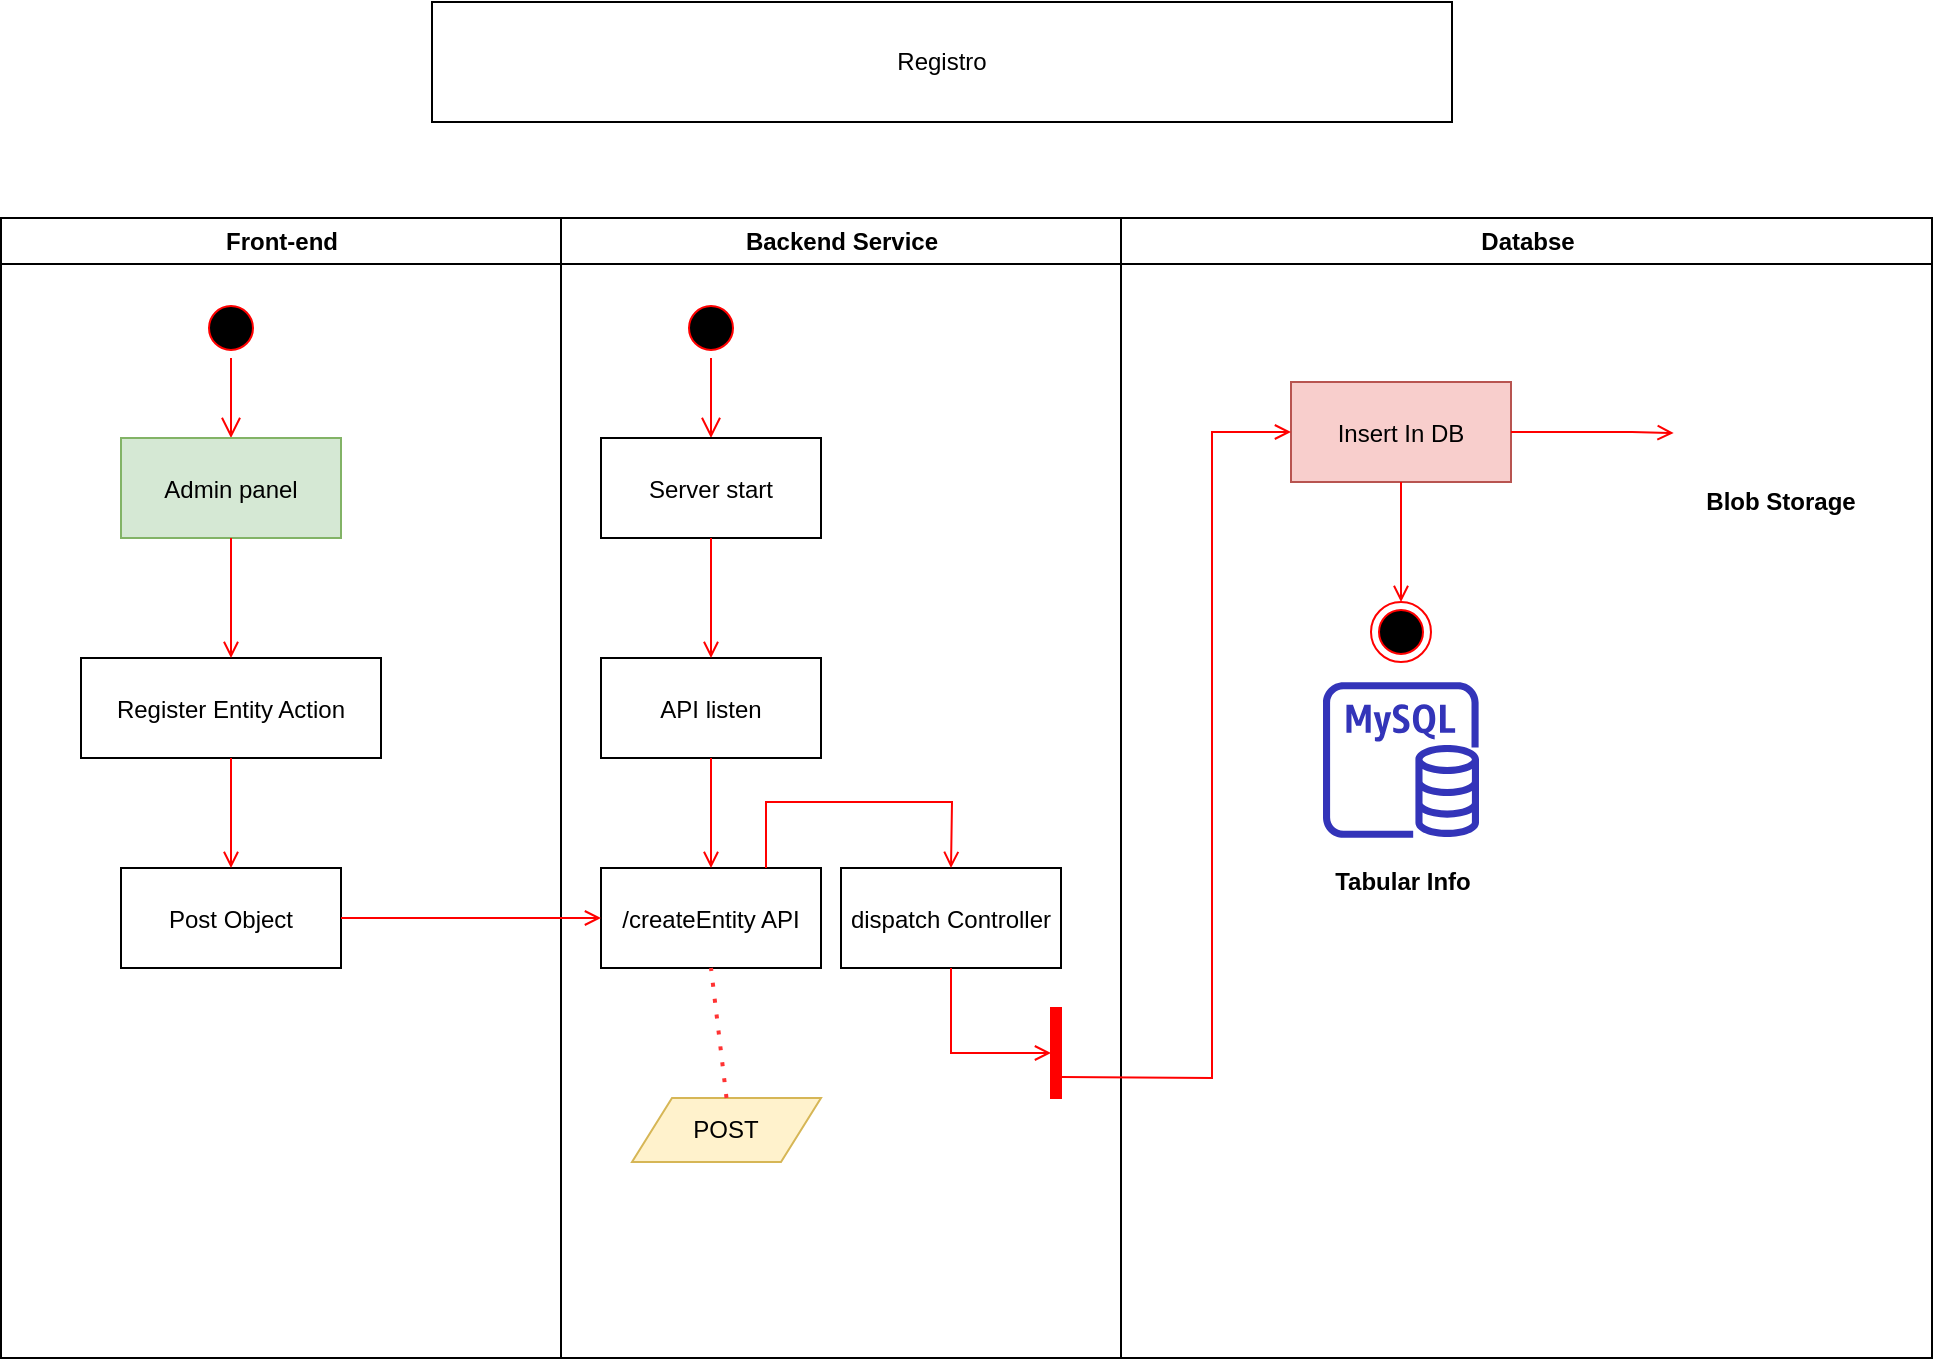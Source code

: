 <mxfile version="14.2.7" type="github">
  <diagram name="Page-1" id="e7e014a7-5840-1c2e-5031-d8a46d1fe8dd">
    <mxGraphModel dx="1123" dy="641" grid="1" gridSize="10" guides="1" tooltips="1" connect="1" arrows="1" fold="1" page="1" pageScale="1" pageWidth="1169" pageHeight="826" background="#ffffff" math="0" shadow="0">
      <root>
        <mxCell id="0" />
        <mxCell id="1" parent="0" />
        <mxCell id="2" value="Front-end" style="swimlane;whiteSpace=wrap" parent="1" vertex="1">
          <mxGeometry x="164.5" y="128" width="280" height="570" as="geometry" />
        </mxCell>
        <mxCell id="5" value="" style="ellipse;shape=startState;fillColor=#000000;strokeColor=#ff0000;" parent="2" vertex="1">
          <mxGeometry x="100" y="40" width="30" height="30" as="geometry" />
        </mxCell>
        <mxCell id="6" value="" style="edgeStyle=elbowEdgeStyle;elbow=horizontal;verticalAlign=bottom;endArrow=open;endSize=8;strokeColor=#FF0000;endFill=1;rounded=0" parent="2" source="5" target="7" edge="1">
          <mxGeometry x="100" y="40" as="geometry">
            <mxPoint x="115" y="110" as="targetPoint" />
          </mxGeometry>
        </mxCell>
        <mxCell id="7" value="Admin panel" style="fillColor=#d5e8d4;strokeColor=#82b366;" parent="2" vertex="1">
          <mxGeometry x="60" y="110" width="110" height="50" as="geometry" />
        </mxCell>
        <mxCell id="8" value="Register Entity Action" style="" parent="2" vertex="1">
          <mxGeometry x="40" y="220" width="150" height="50" as="geometry" />
        </mxCell>
        <mxCell id="9" value="" style="endArrow=open;strokeColor=#FF0000;endFill=1;rounded=0" parent="2" source="7" target="8" edge="1">
          <mxGeometry relative="1" as="geometry" />
        </mxCell>
        <mxCell id="10" value="Post Object" style="" parent="2" vertex="1">
          <mxGeometry x="60" y="325" width="110" height="50" as="geometry" />
        </mxCell>
        <mxCell id="11" value="" style="endArrow=open;strokeColor=#FF0000;endFill=1;rounded=0" parent="2" source="8" target="10" edge="1">
          <mxGeometry relative="1" as="geometry" />
        </mxCell>
        <mxCell id="3" value="Backend Service" style="swimlane;whiteSpace=wrap" parent="1" vertex="1">
          <mxGeometry x="444.5" y="128" width="280" height="570" as="geometry" />
        </mxCell>
        <mxCell id="13" value="" style="ellipse;shape=startState;fillColor=#000000;strokeColor=#ff0000;" parent="3" vertex="1">
          <mxGeometry x="60" y="40" width="30" height="30" as="geometry" />
        </mxCell>
        <mxCell id="14" value="" style="edgeStyle=elbowEdgeStyle;elbow=horizontal;verticalAlign=bottom;endArrow=open;endSize=8;strokeColor=#FF0000;endFill=1;rounded=0" parent="3" source="13" target="15" edge="1">
          <mxGeometry x="40" y="20" as="geometry">
            <mxPoint x="55" y="90" as="targetPoint" />
          </mxGeometry>
        </mxCell>
        <mxCell id="15" value="Server start" style="" parent="3" vertex="1">
          <mxGeometry x="20" y="110" width="110" height="50" as="geometry" />
        </mxCell>
        <mxCell id="16" value="API listen" style="" parent="3" vertex="1">
          <mxGeometry x="20" y="220" width="110" height="50" as="geometry" />
        </mxCell>
        <mxCell id="17" value="" style="endArrow=open;strokeColor=#FF0000;endFill=1;rounded=0" parent="3" source="15" target="16" edge="1">
          <mxGeometry relative="1" as="geometry" />
        </mxCell>
        <mxCell id="18" value="/createEntity API" style="" parent="3" vertex="1">
          <mxGeometry x="20" y="325" width="110" height="50" as="geometry" />
        </mxCell>
        <mxCell id="19" value="" style="endArrow=open;strokeColor=#FF0000;endFill=1;rounded=0" parent="3" source="16" target="18" edge="1">
          <mxGeometry relative="1" as="geometry" />
        </mxCell>
        <mxCell id="30" value="dispatch Controller" style="" parent="3" vertex="1">
          <mxGeometry x="140" y="325" width="110" height="50" as="geometry" />
        </mxCell>
        <mxCell id="34" value="" style="whiteSpace=wrap;strokeColor=#FF0000;fillColor=#FF0000" parent="3" vertex="1">
          <mxGeometry x="245" y="395" width="5" height="45" as="geometry" />
        </mxCell>
        <mxCell id="41" value="" style="edgeStyle=elbowEdgeStyle;elbow=horizontal;entryX=0;entryY=0.5;strokeColor=#FF0000;endArrow=open;endFill=1;rounded=0" parent="3" source="30" target="34" edge="1">
          <mxGeometry width="100" height="100" relative="1" as="geometry">
            <mxPoint x="60" y="480" as="sourcePoint" />
            <mxPoint x="160" y="380" as="targetPoint" />
            <Array as="points">
              <mxPoint x="195" y="400" />
            </Array>
          </mxGeometry>
        </mxCell>
        <mxCell id="wWAJvR4I6tCa3L-ix0OH-42" value="" style="endArrow=open;strokeColor=#FF0000;endFill=1;rounded=0;entryX=0.5;entryY=0;entryDx=0;entryDy=0;exitX=0.75;exitY=0;exitDx=0;exitDy=0;" edge="1" parent="3" source="18" target="30">
          <mxGeometry relative="1" as="geometry">
            <mxPoint x="85" y="280" as="sourcePoint" />
            <mxPoint x="85" y="335" as="targetPoint" />
            <Array as="points">
              <mxPoint x="102.5" y="292" />
              <mxPoint x="195.5" y="292" />
            </Array>
          </mxGeometry>
        </mxCell>
        <mxCell id="wWAJvR4I6tCa3L-ix0OH-48" value="" style="shape=parallelogram;perimeter=parallelogramPerimeter;whiteSpace=wrap;html=1;fixedSize=1;fillColor=#fff2cc;strokeColor=#d6b656;" vertex="1" parent="3">
          <mxGeometry x="35.5" y="440" width="94.5" height="32" as="geometry" />
        </mxCell>
        <mxCell id="wWAJvR4I6tCa3L-ix0OH-49" value="" style="endArrow=none;dashed=1;html=1;dashPattern=1 3;strokeWidth=2;entryX=0.5;entryY=1;entryDx=0;entryDy=0;exitX=0.5;exitY=0;exitDx=0;exitDy=0;strokeColor=#FF3333;" edge="1" parent="3" source="wWAJvR4I6tCa3L-ix0OH-48" target="18">
          <mxGeometry width="50" height="50" relative="1" as="geometry">
            <mxPoint x="55.5" y="442" as="sourcePoint" />
            <mxPoint x="105.5" y="392" as="targetPoint" />
          </mxGeometry>
        </mxCell>
        <mxCell id="wWAJvR4I6tCa3L-ix0OH-50" value="POST" style="text;html=1;strokeColor=none;fillColor=none;align=center;verticalAlign=middle;whiteSpace=wrap;rounded=0;" vertex="1" parent="3">
          <mxGeometry x="62.5" y="446" width="40" height="20" as="geometry" />
        </mxCell>
        <mxCell id="4" value="Databse" style="swimlane;whiteSpace=wrap" parent="1" vertex="1">
          <mxGeometry x="724.5" y="128" width="405.5" height="570" as="geometry" />
        </mxCell>
        <mxCell id="33" value="Insert In DB" style="fillColor=#f8cecc;strokeColor=#b85450;" parent="4" vertex="1">
          <mxGeometry x="85" y="82" width="110" height="50" as="geometry" />
        </mxCell>
        <mxCell id="37" value="" style="edgeStyle=none;strokeColor=#FF0000;endArrow=open;endFill=1;rounded=0;entryX=0;entryY=0.5;entryDx=0;entryDy=0;" parent="4" target="33" edge="1">
          <mxGeometry width="100" height="100" relative="1" as="geometry">
            <mxPoint x="-30" y="429.5" as="sourcePoint" />
            <mxPoint x="90" y="429.5" as="targetPoint" />
            <Array as="points">
              <mxPoint x="45.5" y="430" />
              <mxPoint x="45.5" y="107" />
            </Array>
          </mxGeometry>
        </mxCell>
        <mxCell id="38" value="" style="ellipse;shape=endState;fillColor=#000000;strokeColor=#ff0000" parent="4" vertex="1">
          <mxGeometry x="125" y="192" width="30" height="30" as="geometry" />
        </mxCell>
        <mxCell id="39" value="" style="endArrow=open;strokeColor=#FF0000;endFill=1;rounded=0" parent="4" source="33" target="38" edge="1">
          <mxGeometry relative="1" as="geometry" />
        </mxCell>
        <mxCell id="wWAJvR4I6tCa3L-ix0OH-45" value="Blob Storage" style="text;html=1;strokeColor=none;fillColor=none;align=center;verticalAlign=middle;whiteSpace=wrap;rounded=0;fontStyle=1" vertex="1" parent="4">
          <mxGeometry x="275.5" y="132" width="109" height="20" as="geometry" />
        </mxCell>
        <mxCell id="wWAJvR4I6tCa3L-ix0OH-47" value="" style="outlineConnect=0;fontColor=#232F3E;gradientColor=none;fillColor=#3334B9;strokeColor=none;dashed=0;verticalLabelPosition=bottom;verticalAlign=top;align=center;html=1;fontSize=12;fontStyle=0;aspect=fixed;pointerEvents=1;shape=mxgraph.aws4.rds_mysql_instance;" vertex="1" parent="4">
          <mxGeometry x="101" y="232" width="78" height="78" as="geometry" />
        </mxCell>
        <mxCell id="wWAJvR4I6tCa3L-ix0OH-51" value="" style="shape=image;html=1;verticalAlign=top;verticalLabelPosition=bottom;labelBackgroundColor=#ffffff;imageAspect=0;aspect=fixed;image=https://cdn2.iconfinder.com/data/icons/amazon-aws-stencils/100/Storage__Content_Delivery_Amazon_S3_Bucket-128.png" vertex="1" parent="4">
          <mxGeometry x="275.5" y="52" width="93.5" height="93.5" as="geometry" />
        </mxCell>
        <mxCell id="wWAJvR4I6tCa3L-ix0OH-53" value="" style="endArrow=open;strokeColor=#FF0000;endFill=1;rounded=0;entryX=0.009;entryY=0.594;entryDx=0;entryDy=0;entryPerimeter=0;" edge="1" parent="4" source="33" target="wWAJvR4I6tCa3L-ix0OH-51">
          <mxGeometry relative="1" as="geometry">
            <mxPoint x="864.5" y="260" as="sourcePoint" />
            <mxPoint x="864.5" y="320" as="targetPoint" />
            <Array as="points">
              <mxPoint x="255.5" y="107" />
            </Array>
          </mxGeometry>
        </mxCell>
        <mxCell id="wWAJvR4I6tCa3L-ix0OH-55" value="Tabular Info" style="text;html=1;strokeColor=none;fillColor=none;align=center;verticalAlign=middle;whiteSpace=wrap;rounded=0;fontStyle=1" vertex="1" parent="4">
          <mxGeometry x="86" y="322" width="109" height="20" as="geometry" />
        </mxCell>
        <mxCell id="20" value="" style="endArrow=open;strokeColor=#FF0000;endFill=1;rounded=0" parent="1" source="10" target="18" edge="1">
          <mxGeometry relative="1" as="geometry" />
        </mxCell>
        <mxCell id="wWAJvR4I6tCa3L-ix0OH-56" value="Registro" style="rounded=0;whiteSpace=wrap;html=1;" vertex="1" parent="1">
          <mxGeometry x="380" y="20" width="510" height="60" as="geometry" />
        </mxCell>
      </root>
    </mxGraphModel>
  </diagram>
</mxfile>
